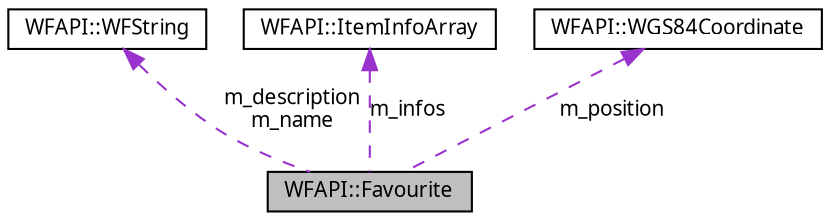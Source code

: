 digraph G
{
  edge [fontname="FreeSans.ttf",fontsize=10,labelfontname="FreeSans.ttf",labelfontsize=10];
  node [fontname="FreeSans.ttf",fontsize=10,shape=record];
  Node1 [label="WFAPI::Favourite",height=0.2,width=0.4,color="black", fillcolor="grey75", style="filled" fontcolor="black"];
  Node2 -> Node1 [dir=back,color="darkorchid3",fontsize=10,style="dashed",label="m_description\nm_name",fontname="FreeSans.ttf"];
  Node2 [label="WFAPI::WFString",height=0.2,width=0.4,color="black", fillcolor="white", style="filled",URL="$classWFAPI_1_1WFString.html"];
  Node3 -> Node1 [dir=back,color="darkorchid3",fontsize=10,style="dashed",label="m_infos",fontname="FreeSans.ttf"];
  Node3 [label="WFAPI::ItemInfoArray",height=0.2,width=0.4,color="black", fillcolor="white", style="filled",URL="$classWFAPI_1_1ItemInfoArray.html"];
  Node4 -> Node1 [dir=back,color="darkorchid3",fontsize=10,style="dashed",label="m_position",fontname="FreeSans.ttf"];
  Node4 [label="WFAPI::WGS84Coordinate",height=0.2,width=0.4,color="black", fillcolor="white", style="filled",URL="$classWFAPI_1_1WGS84Coordinate.html"];
}

